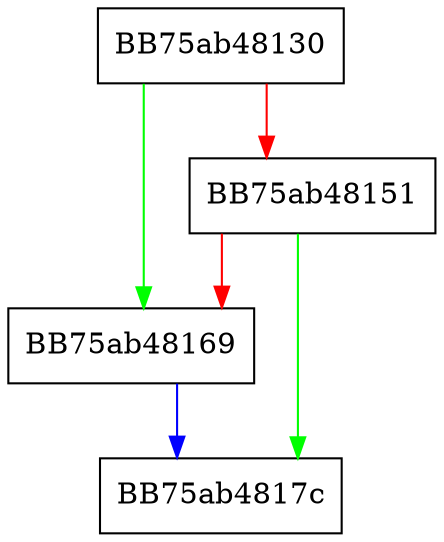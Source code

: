 digraph MatchCommonUserEnvPath {
  node [shape="box"];
  graph [splines=ortho];
  BB75ab48130 -> BB75ab48169 [color="green"];
  BB75ab48130 -> BB75ab48151 [color="red"];
  BB75ab48151 -> BB75ab4817c [color="green"];
  BB75ab48151 -> BB75ab48169 [color="red"];
  BB75ab48169 -> BB75ab4817c [color="blue"];
}